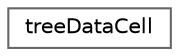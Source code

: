 digraph "Graphical Class Hierarchy"
{
 // LATEX_PDF_SIZE
  bgcolor="transparent";
  edge [fontname=Helvetica,fontsize=10,labelfontname=Helvetica,labelfontsize=10];
  node [fontname=Helvetica,fontsize=10,shape=box,height=0.2,width=0.4];
  rankdir="LR";
  Node0 [id="Node000000",label="treeDataCell",height=0.2,width=0.4,color="grey40", fillcolor="white", style="filled",URL="$classFoam_1_1treeDataCell.html",tooltip="Encapsulation of data needed to search in/for cells. Used to find the cell containing a point (e...."];
}
